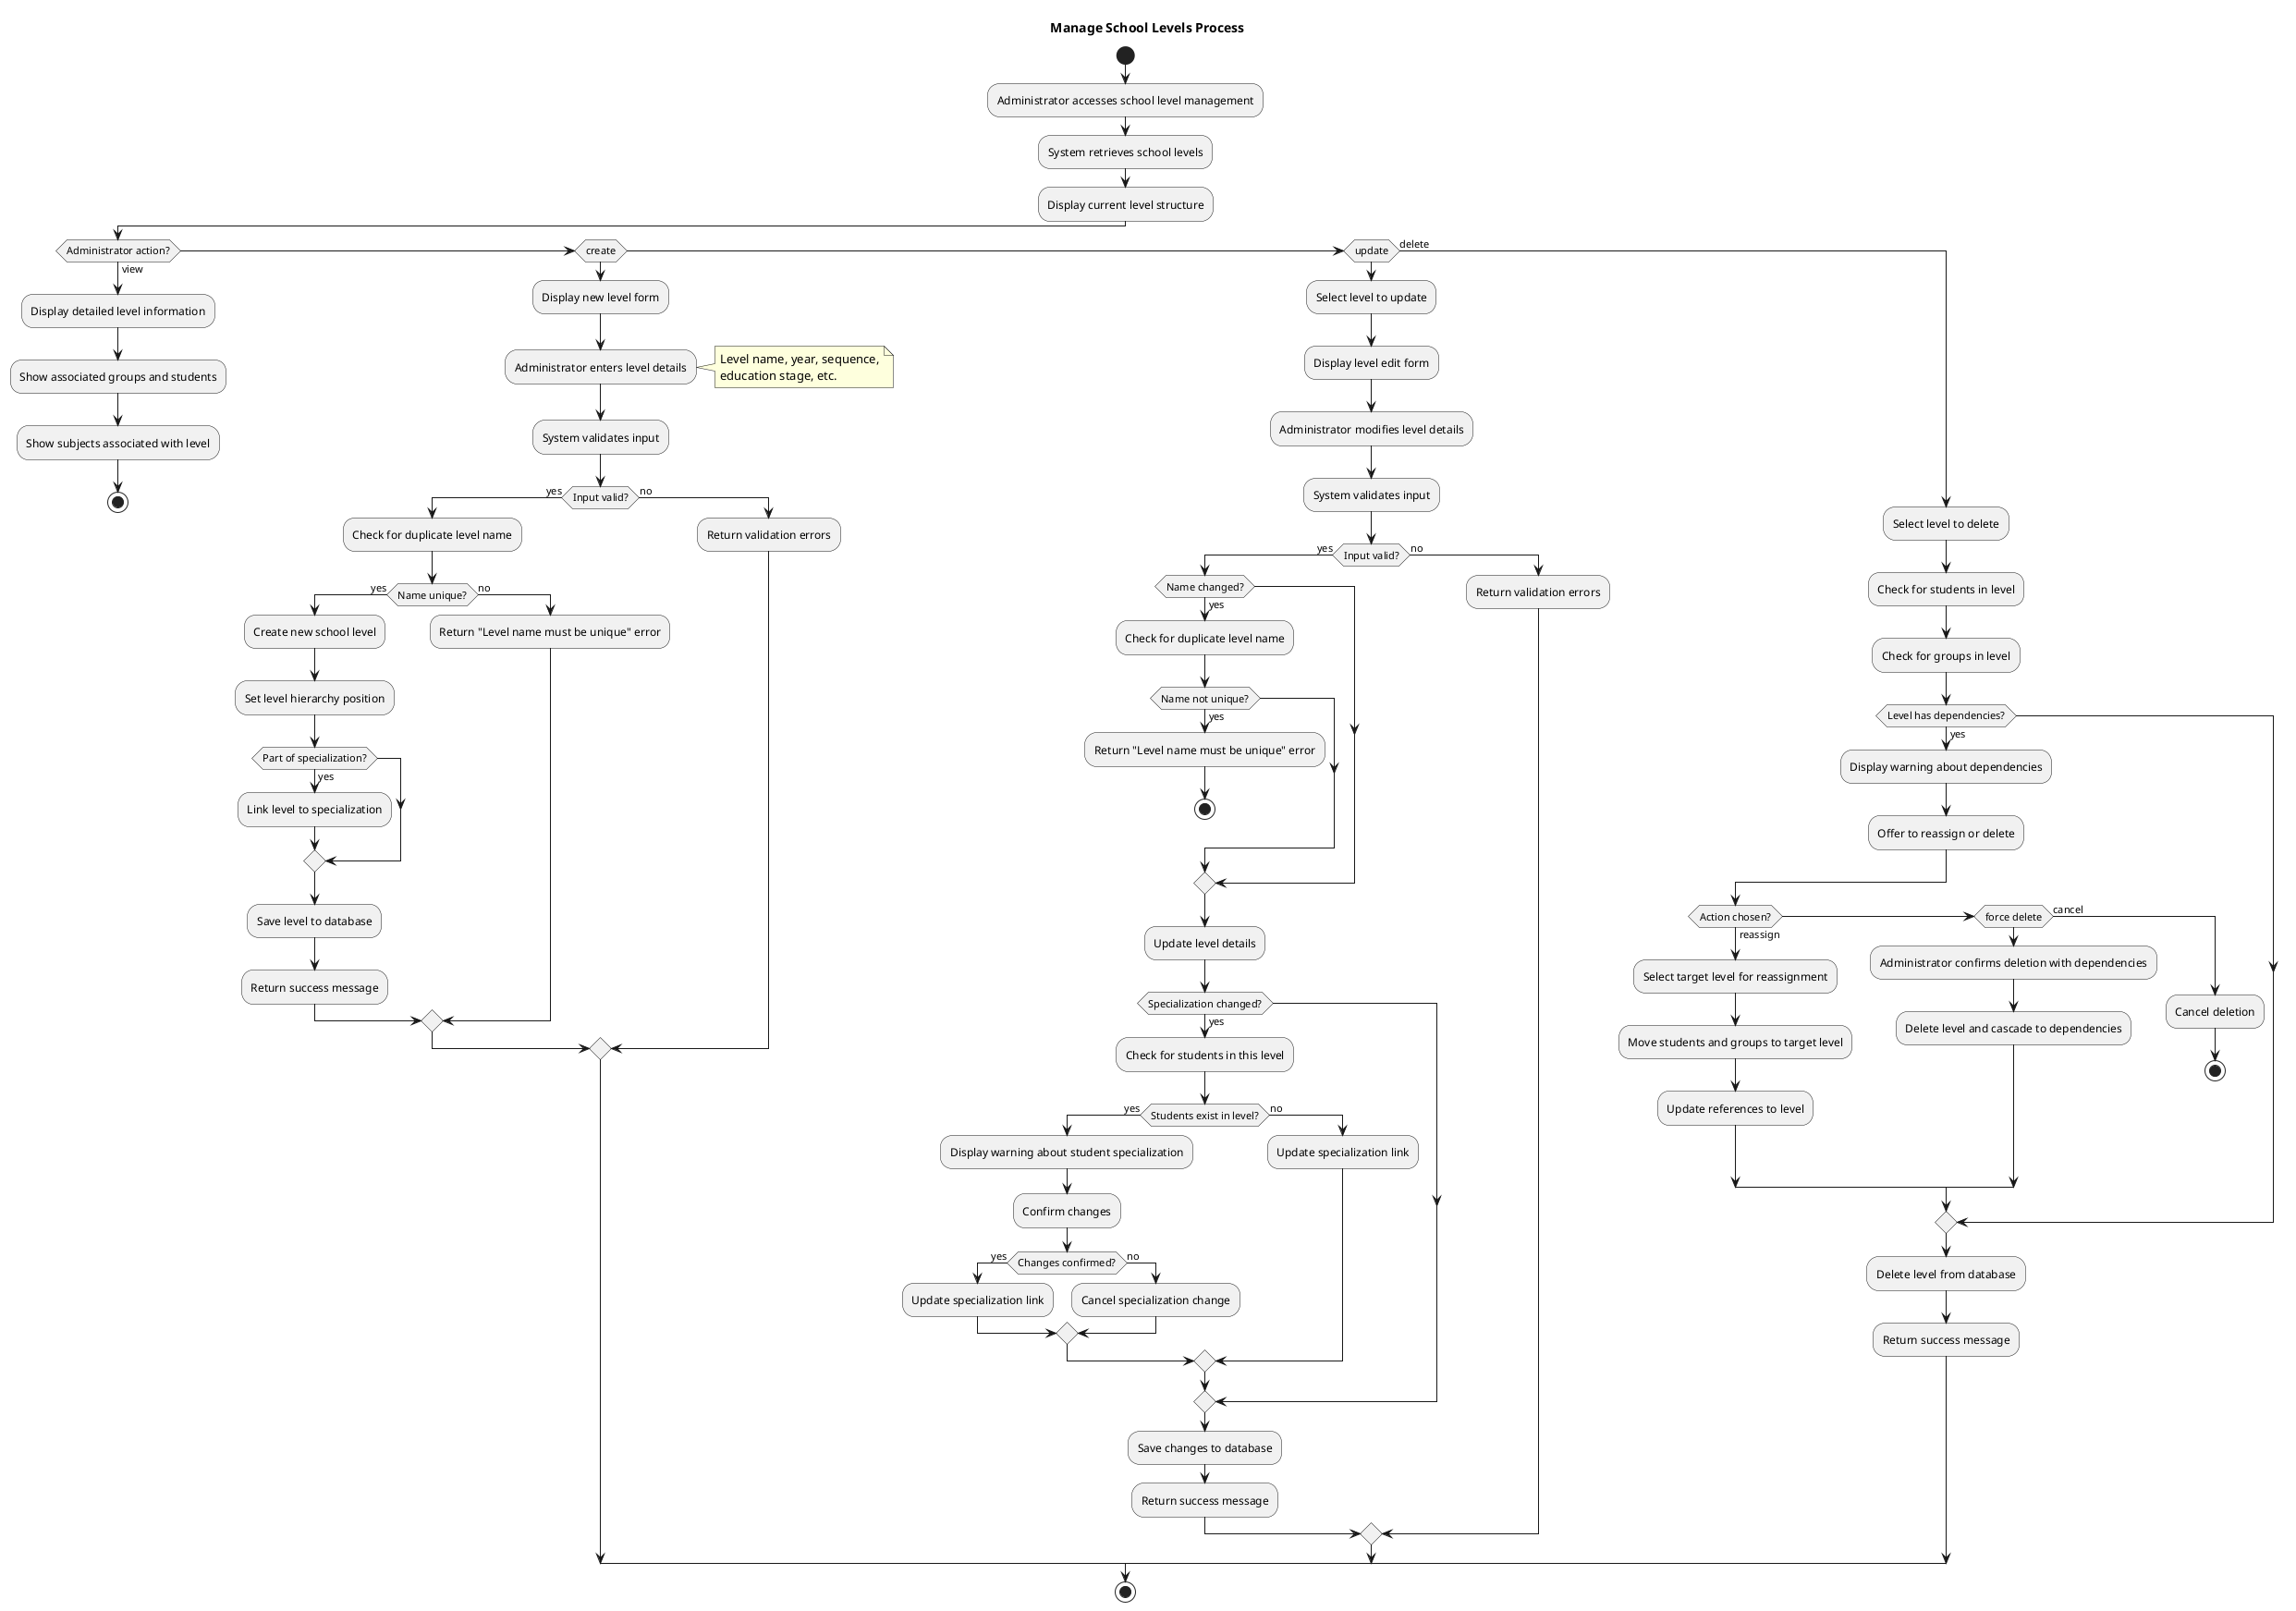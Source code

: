 @startuml Manage School Levels Process
title Manage School Levels Process

start
:Administrator accesses school level management;

' List existing levels
:System retrieves school levels;
:Display current level structure;

' Determine action
if (Administrator action?) then (view)
  :Display detailed level information;
  :Show associated groups and students;
  :Show subjects associated with level;
  stop
  
else if (create)
  :Display new level form;
  :Administrator enters level details;
  note right
    Level name, year, sequence,
    education stage, etc.
  end note
  
  :System validates input;
  if (Input valid?) then (yes)
    :Check for duplicate level name;
    if (Name unique?) then (yes)
      :Create new school level;
      :Set level hierarchy position;
      if (Part of specialization?) then (yes)
        :Link level to specialization;
      endif
      :Save level to database;
      :Return success message;
    else (no)
      :Return "Level name must be unique" error;
    endif
  else (no)
    :Return validation errors;
  endif
  
else if (update)
  :Select level to update;
  :Display level edit form;
  :Administrator modifies level details;
  
  :System validates input;
  if (Input valid?) then (yes)
    if (Name changed?) then (yes)
      :Check for duplicate level name;
      if (Name not unique?) then (yes)
        :Return "Level name must be unique" error;
        stop
      endif
    endif
    
    :Update level details;
    
    if (Specialization changed?) then (yes)
      ' Check implications
      :Check for students in this level;
      if (Students exist in level?) then (yes)
        :Display warning about student specialization;
        :Confirm changes;
        if (Changes confirmed?) then (yes)
          :Update specialization link;
        else (no)
          :Cancel specialization change;
        endif
      else (no)
        :Update specialization link;
      endif
    endif
    
    :Save changes to database;
    :Return success message;
    
  else (no)
    :Return validation errors;
  endif
  
else (delete)
  :Select level to delete;
  
  ' Check dependencies
  :Check for students in level;
  :Check for groups in level;
  
  if (Level has dependencies?) then (yes)
    :Display warning about dependencies;
    :Offer to reassign or delete;
    
    if (Action chosen?) then (reassign)
      :Select target level for reassignment;
      :Move students and groups to target level;
      :Update references to level;
    else if (force delete)
      :Administrator confirms deletion with dependencies;
      :Delete level and cascade to dependencies;
    else (cancel)
      :Cancel deletion;
      stop
    endif
  endif
  
  :Delete level from database;
  :Return success message;
endif

stop
@enduml
